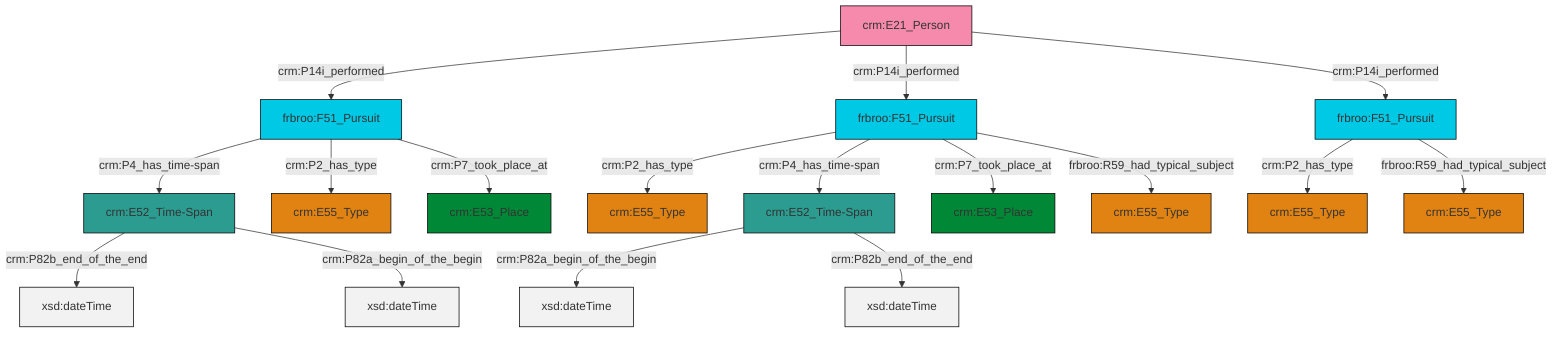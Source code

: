 graph TD
classDef Literal fill:#f2f2f2,stroke:#000000;
classDef CRM_Entity fill:#FFFFFF,stroke:#000000;
classDef Temporal_Entity fill:#00C9E6, stroke:#000000;
classDef Type fill:#E18312, stroke:#000000;
classDef Time-Span fill:#2C9C91, stroke:#000000;
classDef Appellation fill:#FFEB7F, stroke:#000000;
classDef Place fill:#008836, stroke:#000000;
classDef Persistent_Item fill:#B266B2, stroke:#000000;
classDef Conceptual_Object fill:#FFD700, stroke:#000000;
classDef Physical_Thing fill:#D2B48C, stroke:#000000;
classDef Actor fill:#f58aad, stroke:#000000;
classDef PC_Classes fill:#4ce600, stroke:#000000;
classDef Multi fill:#cccccc,stroke:#000000;

0["crm:E21_Person"]:::Actor -->|crm:P14i_performed| 1["frbroo:F51_Pursuit"]:::Temporal_Entity
2["crm:E52_Time-Span"]:::Time-Span -->|crm:P82b_end_of_the_end| 3[xsd:dateTime]:::Literal
7["frbroo:F51_Pursuit"]:::Temporal_Entity -->|crm:P7_took_place_at| 8["crm:E53_Place"]:::Place
11["frbroo:F51_Pursuit"]:::Temporal_Entity -->|crm:P4_has_time-span| 12["crm:E52_Time-Span"]:::Time-Span
0["crm:E21_Person"]:::Actor -->|crm:P14i_performed| 7["frbroo:F51_Pursuit"]:::Temporal_Entity
12["crm:E52_Time-Span"]:::Time-Span -->|crm:P82a_begin_of_the_begin| 16[xsd:dateTime]:::Literal
7["frbroo:F51_Pursuit"]:::Temporal_Entity -->|crm:P4_has_time-span| 2["crm:E52_Time-Span"]:::Time-Span
11["frbroo:F51_Pursuit"]:::Temporal_Entity -->|frbroo:R59_had_typical_subject| 18["crm:E55_Type"]:::Type
0["crm:E21_Person"]:::Actor -->|crm:P14i_performed| 11["frbroo:F51_Pursuit"]:::Temporal_Entity
2["crm:E52_Time-Span"]:::Time-Span -->|crm:P82a_begin_of_the_begin| 21[xsd:dateTime]:::Literal
11["frbroo:F51_Pursuit"]:::Temporal_Entity -->|crm:P7_took_place_at| 14["crm:E53_Place"]:::Place
1["frbroo:F51_Pursuit"]:::Temporal_Entity -->|frbroo:R59_had_typical_subject| 27["crm:E55_Type"]:::Type
12["crm:E52_Time-Span"]:::Time-Span -->|crm:P82b_end_of_the_end| 29[xsd:dateTime]:::Literal
7["frbroo:F51_Pursuit"]:::Temporal_Entity -->|crm:P2_has_type| 4["crm:E55_Type"]:::Type
1["frbroo:F51_Pursuit"]:::Temporal_Entity -->|crm:P2_has_type| 23["crm:E55_Type"]:::Type
11["frbroo:F51_Pursuit"]:::Temporal_Entity -->|crm:P2_has_type| 9["crm:E55_Type"]:::Type